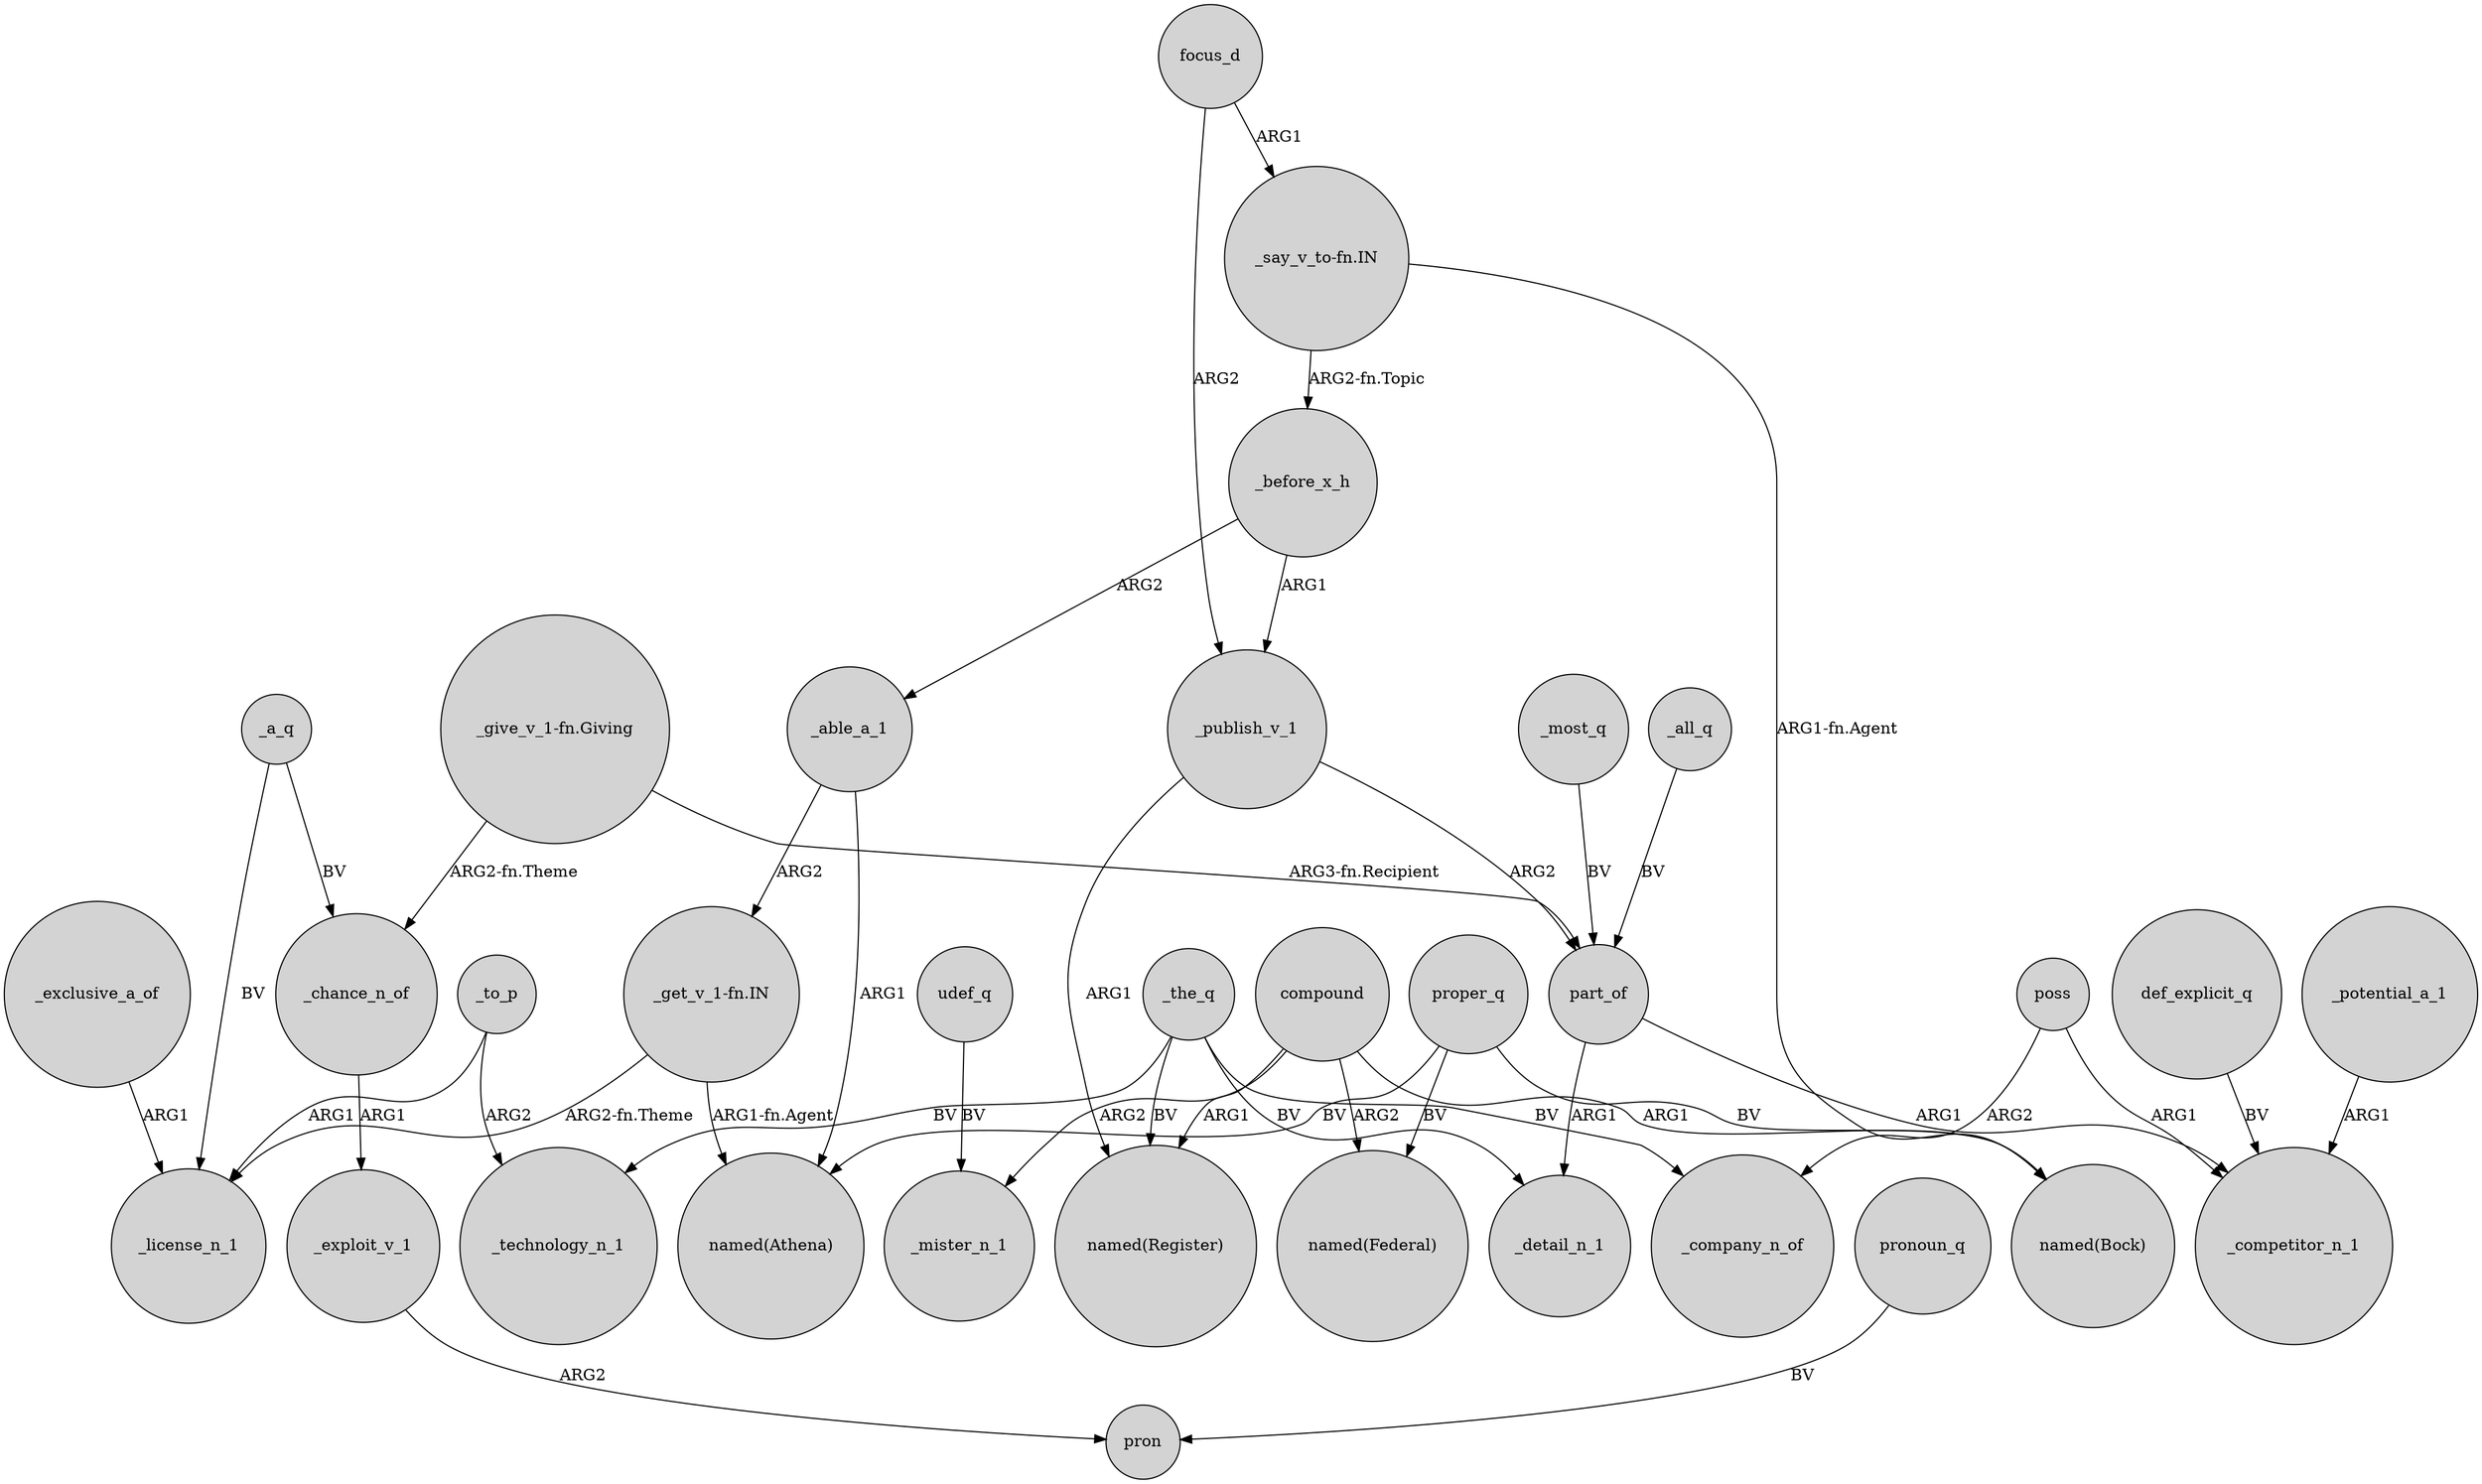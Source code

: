 digraph {
	node [shape=circle style=filled]
	compound -> "named(Register)" [label=ARG1]
	_to_p -> _license_n_1 [label=ARG1]
	_exclusive_a_of -> _license_n_1 [label=ARG1]
	_a_q -> _license_n_1 [label=BV]
	_all_q -> part_of [label=BV]
	focus_d -> _publish_v_1 [label=ARG2]
	part_of -> _detail_n_1 [label=ARG1]
	compound -> _mister_n_1 [label=ARG2]
	_exploit_v_1 -> pron [label=ARG2]
	proper_q -> "named(Bock)" [label=BV]
	_to_p -> _technology_n_1 [label=ARG2]
	"_get_v_1-fn.IN" -> _license_n_1 [label="ARG2-fn.Theme"]
	_the_q -> _detail_n_1 [label=BV]
	"_say_v_to-fn.IN" -> _before_x_h [label="ARG2-fn.Topic"]
	_able_a_1 -> "_get_v_1-fn.IN" [label=ARG2]
	udef_q -> _mister_n_1 [label=BV]
	_publish_v_1 -> part_of [label=ARG2]
	poss -> _competitor_n_1 [label=ARG1]
	_the_q -> _technology_n_1 [label=BV]
	part_of -> _competitor_n_1 [label=ARG1]
	_chance_n_of -> _exploit_v_1 [label=ARG1]
	_the_q -> "named(Register)" [label=BV]
	_the_q -> _company_n_of [label=BV]
	_before_x_h -> _able_a_1 [label=ARG2]
	def_explicit_q -> _competitor_n_1 [label=BV]
	pronoun_q -> pron [label=BV]
	_before_x_h -> _publish_v_1 [label=ARG1]
	_a_q -> _chance_n_of [label=BV]
	compound -> "named(Bock)" [label=ARG1]
	_potential_a_1 -> _competitor_n_1 [label=ARG1]
	proper_q -> "named(Athena)" [label=BV]
	"_give_v_1-fn.Giving" -> part_of [label="ARG3-fn.Recipient"]
	proper_q -> "named(Federal)" [label=BV]
	_most_q -> part_of [label=BV]
	"_get_v_1-fn.IN" -> "named(Athena)" [label="ARG1-fn.Agent"]
	poss -> _company_n_of [label=ARG2]
	_publish_v_1 -> "named(Register)" [label=ARG1]
	"_say_v_to-fn.IN" -> "named(Bock)" [label="ARG1-fn.Agent"]
	"_give_v_1-fn.Giving" -> _chance_n_of [label="ARG2-fn.Theme"]
	compound -> "named(Federal)" [label=ARG2]
	focus_d -> "_say_v_to-fn.IN" [label=ARG1]
	_able_a_1 -> "named(Athena)" [label=ARG1]
}
